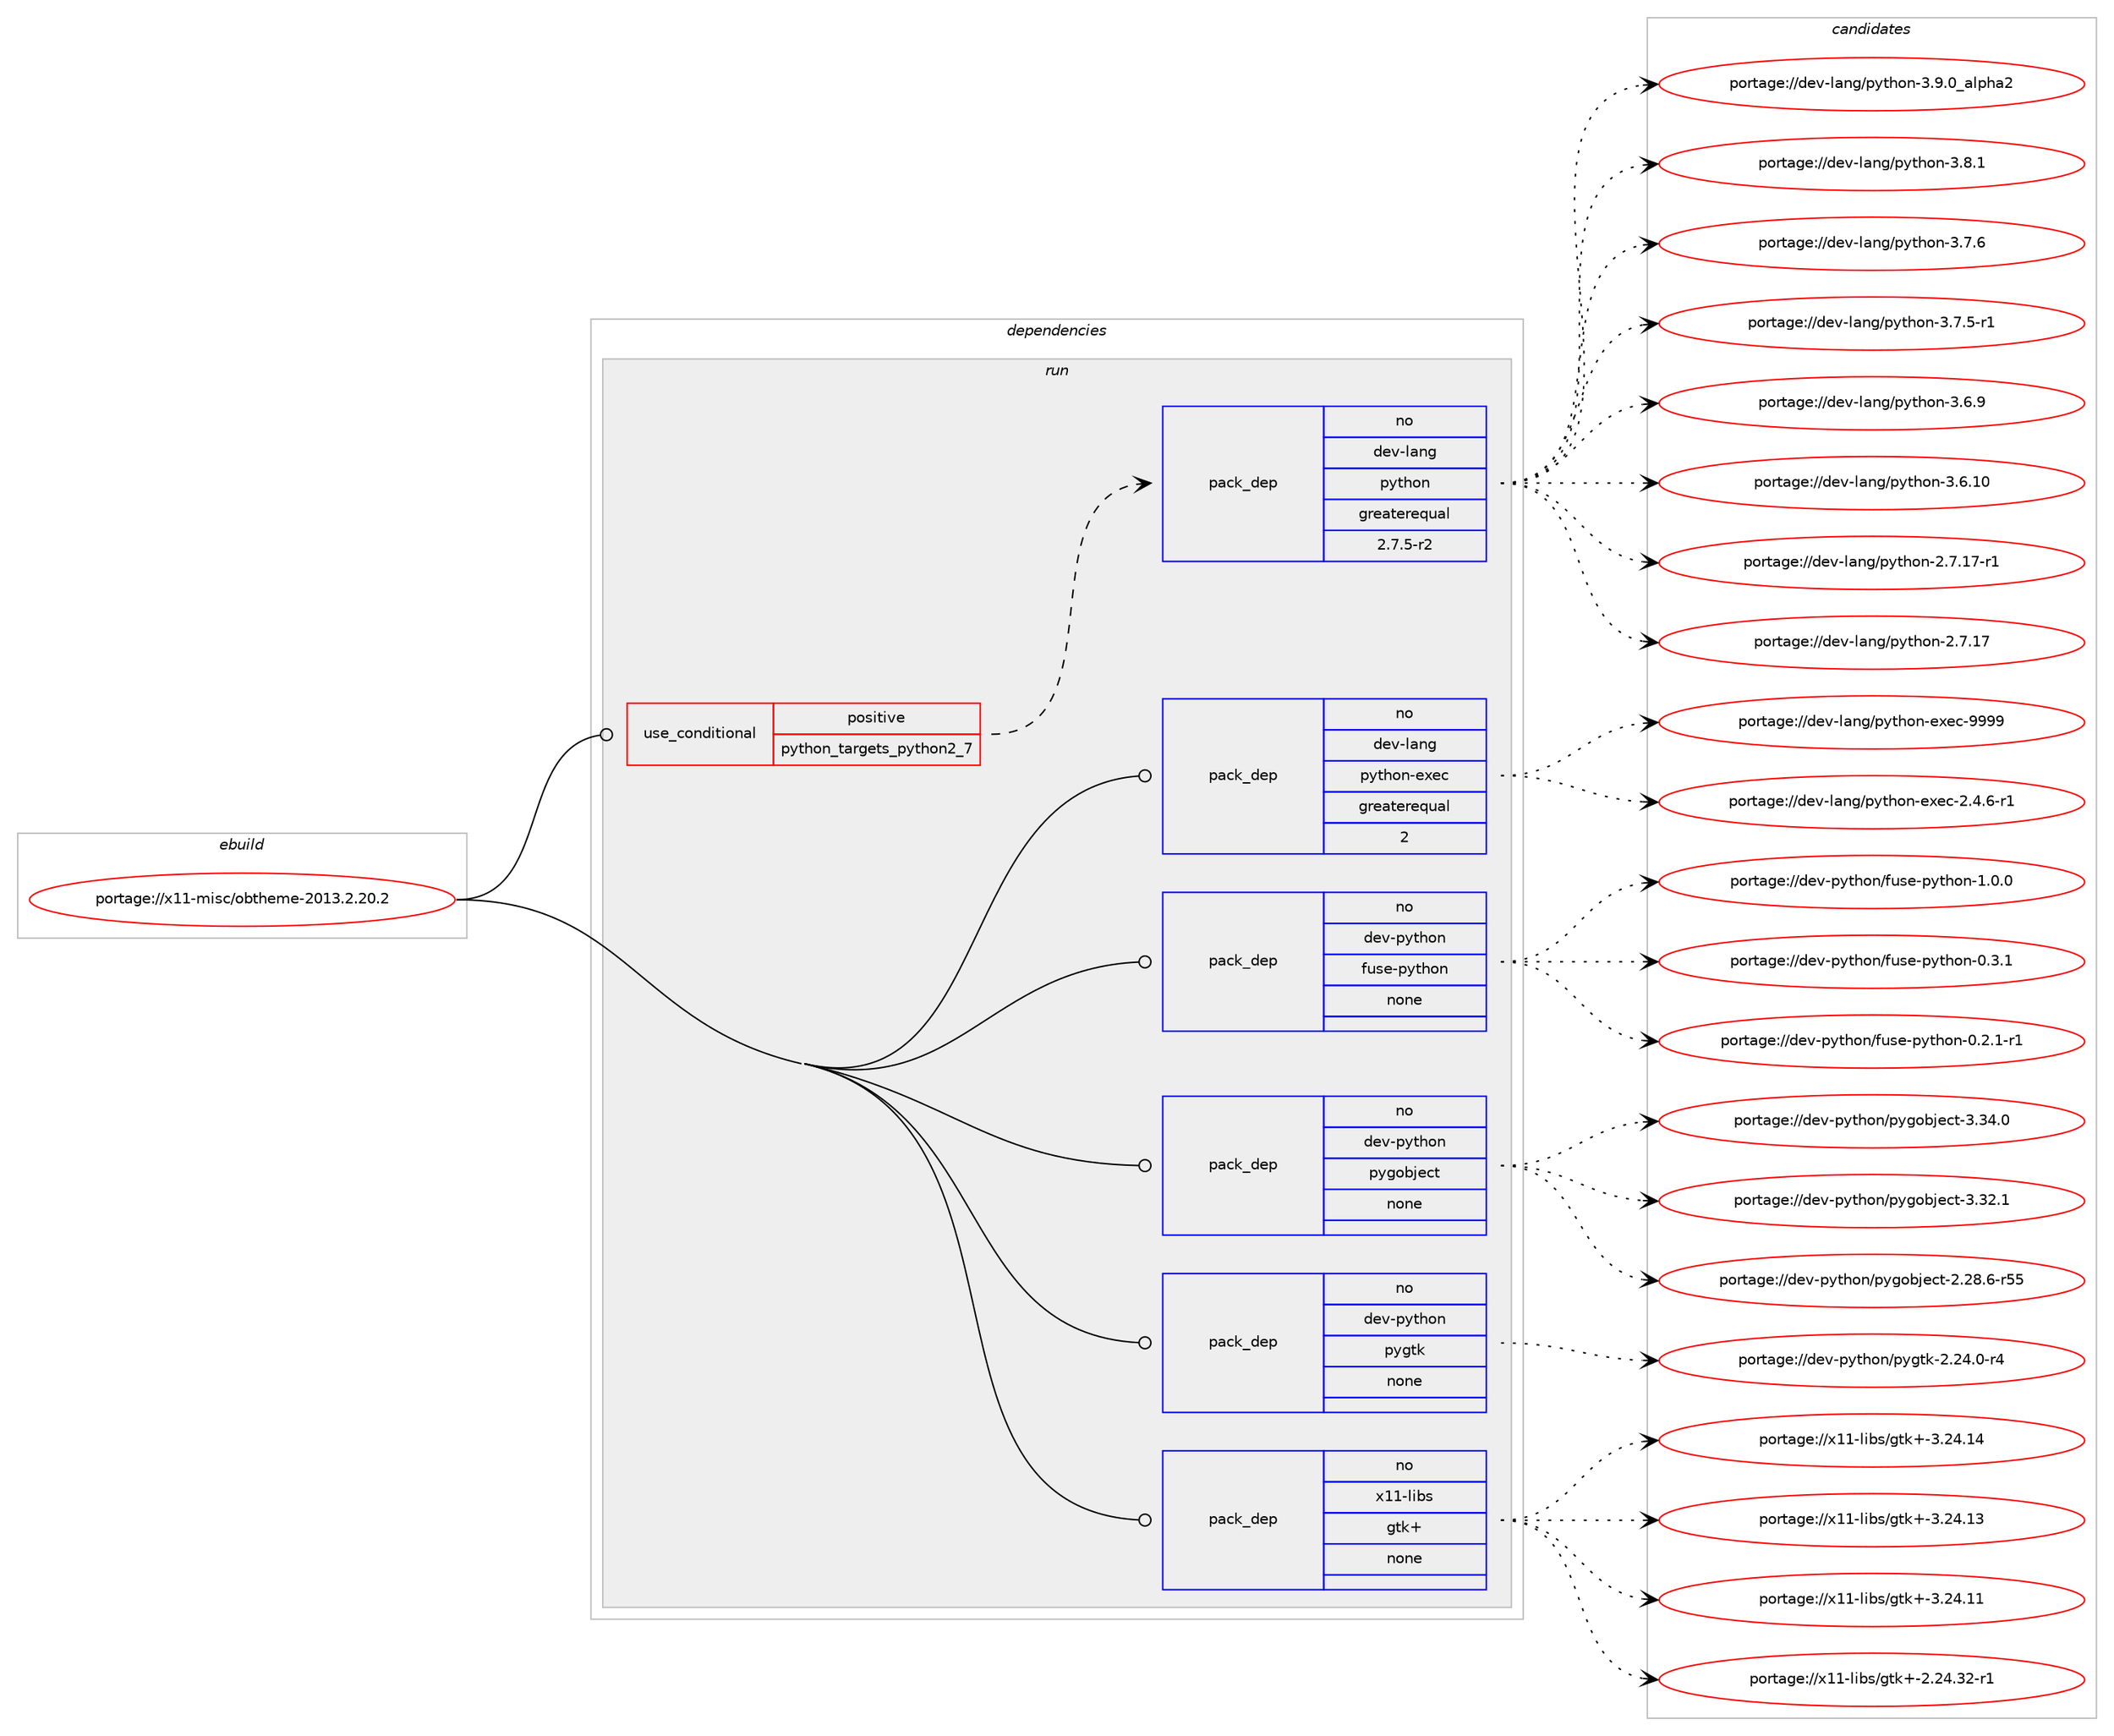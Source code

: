 digraph prolog {

# *************
# Graph options
# *************

newrank=true;
concentrate=true;
compound=true;
graph [rankdir=LR,fontname=Helvetica,fontsize=10,ranksep=1.5];#, ranksep=2.5, nodesep=0.2];
edge  [arrowhead=vee];
node  [fontname=Helvetica,fontsize=10];

# **********
# The ebuild
# **********

subgraph cluster_leftcol {
color=gray;
rank=same;
label=<<i>ebuild</i>>;
id [label="portage://x11-misc/obtheme-2013.2.20.2", color=red, width=4, href="../x11-misc/obtheme-2013.2.20.2.svg"];
}

# ****************
# The dependencies
# ****************

subgraph cluster_midcol {
color=gray;
label=<<i>dependencies</i>>;
subgraph cluster_compile {
fillcolor="#eeeeee";
style=filled;
label=<<i>compile</i>>;
}
subgraph cluster_compileandrun {
fillcolor="#eeeeee";
style=filled;
label=<<i>compile and run</i>>;
}
subgraph cluster_run {
fillcolor="#eeeeee";
style=filled;
label=<<i>run</i>>;
subgraph cond1245 {
dependency9923 [label=<<TABLE BORDER="0" CELLBORDER="1" CELLSPACING="0" CELLPADDING="4"><TR><TD ROWSPAN="3" CELLPADDING="10">use_conditional</TD></TR><TR><TD>positive</TD></TR><TR><TD>python_targets_python2_7</TD></TR></TABLE>>, shape=none, color=red];
subgraph pack8516 {
dependency9924 [label=<<TABLE BORDER="0" CELLBORDER="1" CELLSPACING="0" CELLPADDING="4" WIDTH="220"><TR><TD ROWSPAN="6" CELLPADDING="30">pack_dep</TD></TR><TR><TD WIDTH="110">no</TD></TR><TR><TD>dev-lang</TD></TR><TR><TD>python</TD></TR><TR><TD>greaterequal</TD></TR><TR><TD>2.7.5-r2</TD></TR></TABLE>>, shape=none, color=blue];
}
dependency9923:e -> dependency9924:w [weight=20,style="dashed",arrowhead="vee"];
}
id:e -> dependency9923:w [weight=20,style="solid",arrowhead="odot"];
subgraph pack8517 {
dependency9925 [label=<<TABLE BORDER="0" CELLBORDER="1" CELLSPACING="0" CELLPADDING="4" WIDTH="220"><TR><TD ROWSPAN="6" CELLPADDING="30">pack_dep</TD></TR><TR><TD WIDTH="110">no</TD></TR><TR><TD>dev-lang</TD></TR><TR><TD>python-exec</TD></TR><TR><TD>greaterequal</TD></TR><TR><TD>2</TD></TR></TABLE>>, shape=none, color=blue];
}
id:e -> dependency9925:w [weight=20,style="solid",arrowhead="odot"];
subgraph pack8518 {
dependency9926 [label=<<TABLE BORDER="0" CELLBORDER="1" CELLSPACING="0" CELLPADDING="4" WIDTH="220"><TR><TD ROWSPAN="6" CELLPADDING="30">pack_dep</TD></TR><TR><TD WIDTH="110">no</TD></TR><TR><TD>dev-python</TD></TR><TR><TD>fuse-python</TD></TR><TR><TD>none</TD></TR><TR><TD></TD></TR></TABLE>>, shape=none, color=blue];
}
id:e -> dependency9926:w [weight=20,style="solid",arrowhead="odot"];
subgraph pack8519 {
dependency9927 [label=<<TABLE BORDER="0" CELLBORDER="1" CELLSPACING="0" CELLPADDING="4" WIDTH="220"><TR><TD ROWSPAN="6" CELLPADDING="30">pack_dep</TD></TR><TR><TD WIDTH="110">no</TD></TR><TR><TD>dev-python</TD></TR><TR><TD>pygobject</TD></TR><TR><TD>none</TD></TR><TR><TD></TD></TR></TABLE>>, shape=none, color=blue];
}
id:e -> dependency9927:w [weight=20,style="solid",arrowhead="odot"];
subgraph pack8520 {
dependency9928 [label=<<TABLE BORDER="0" CELLBORDER="1" CELLSPACING="0" CELLPADDING="4" WIDTH="220"><TR><TD ROWSPAN="6" CELLPADDING="30">pack_dep</TD></TR><TR><TD WIDTH="110">no</TD></TR><TR><TD>dev-python</TD></TR><TR><TD>pygtk</TD></TR><TR><TD>none</TD></TR><TR><TD></TD></TR></TABLE>>, shape=none, color=blue];
}
id:e -> dependency9928:w [weight=20,style="solid",arrowhead="odot"];
subgraph pack8521 {
dependency9929 [label=<<TABLE BORDER="0" CELLBORDER="1" CELLSPACING="0" CELLPADDING="4" WIDTH="220"><TR><TD ROWSPAN="6" CELLPADDING="30">pack_dep</TD></TR><TR><TD WIDTH="110">no</TD></TR><TR><TD>x11-libs</TD></TR><TR><TD>gtk+</TD></TR><TR><TD>none</TD></TR><TR><TD></TD></TR></TABLE>>, shape=none, color=blue];
}
id:e -> dependency9929:w [weight=20,style="solid",arrowhead="odot"];
}
}

# **************
# The candidates
# **************

subgraph cluster_choices {
rank=same;
color=gray;
label=<<i>candidates</i>>;

subgraph choice8516 {
color=black;
nodesep=1;
choice10010111845108971101034711212111610411111045514657464895971081121049750 [label="portage://dev-lang/python-3.9.0_alpha2", color=red, width=4,href="../dev-lang/python-3.9.0_alpha2.svg"];
choice100101118451089711010347112121116104111110455146564649 [label="portage://dev-lang/python-3.8.1", color=red, width=4,href="../dev-lang/python-3.8.1.svg"];
choice100101118451089711010347112121116104111110455146554654 [label="portage://dev-lang/python-3.7.6", color=red, width=4,href="../dev-lang/python-3.7.6.svg"];
choice1001011184510897110103471121211161041111104551465546534511449 [label="portage://dev-lang/python-3.7.5-r1", color=red, width=4,href="../dev-lang/python-3.7.5-r1.svg"];
choice100101118451089711010347112121116104111110455146544657 [label="portage://dev-lang/python-3.6.9", color=red, width=4,href="../dev-lang/python-3.6.9.svg"];
choice10010111845108971101034711212111610411111045514654464948 [label="portage://dev-lang/python-3.6.10", color=red, width=4,href="../dev-lang/python-3.6.10.svg"];
choice100101118451089711010347112121116104111110455046554649554511449 [label="portage://dev-lang/python-2.7.17-r1", color=red, width=4,href="../dev-lang/python-2.7.17-r1.svg"];
choice10010111845108971101034711212111610411111045504655464955 [label="portage://dev-lang/python-2.7.17", color=red, width=4,href="../dev-lang/python-2.7.17.svg"];
dependency9924:e -> choice10010111845108971101034711212111610411111045514657464895971081121049750:w [style=dotted,weight="100"];
dependency9924:e -> choice100101118451089711010347112121116104111110455146564649:w [style=dotted,weight="100"];
dependency9924:e -> choice100101118451089711010347112121116104111110455146554654:w [style=dotted,weight="100"];
dependency9924:e -> choice1001011184510897110103471121211161041111104551465546534511449:w [style=dotted,weight="100"];
dependency9924:e -> choice100101118451089711010347112121116104111110455146544657:w [style=dotted,weight="100"];
dependency9924:e -> choice10010111845108971101034711212111610411111045514654464948:w [style=dotted,weight="100"];
dependency9924:e -> choice100101118451089711010347112121116104111110455046554649554511449:w [style=dotted,weight="100"];
dependency9924:e -> choice10010111845108971101034711212111610411111045504655464955:w [style=dotted,weight="100"];
}
subgraph choice8517 {
color=black;
nodesep=1;
choice10010111845108971101034711212111610411111045101120101994557575757 [label="portage://dev-lang/python-exec-9999", color=red, width=4,href="../dev-lang/python-exec-9999.svg"];
choice10010111845108971101034711212111610411111045101120101994550465246544511449 [label="portage://dev-lang/python-exec-2.4.6-r1", color=red, width=4,href="../dev-lang/python-exec-2.4.6-r1.svg"];
dependency9925:e -> choice10010111845108971101034711212111610411111045101120101994557575757:w [style=dotted,weight="100"];
dependency9925:e -> choice10010111845108971101034711212111610411111045101120101994550465246544511449:w [style=dotted,weight="100"];
}
subgraph choice8518 {
color=black;
nodesep=1;
choice100101118451121211161041111104710211711510145112121116104111110454946484648 [label="portage://dev-python/fuse-python-1.0.0", color=red, width=4,href="../dev-python/fuse-python-1.0.0.svg"];
choice100101118451121211161041111104710211711510145112121116104111110454846514649 [label="portage://dev-python/fuse-python-0.3.1", color=red, width=4,href="../dev-python/fuse-python-0.3.1.svg"];
choice1001011184511212111610411111047102117115101451121211161041111104548465046494511449 [label="portage://dev-python/fuse-python-0.2.1-r1", color=red, width=4,href="../dev-python/fuse-python-0.2.1-r1.svg"];
dependency9926:e -> choice100101118451121211161041111104710211711510145112121116104111110454946484648:w [style=dotted,weight="100"];
dependency9926:e -> choice100101118451121211161041111104710211711510145112121116104111110454846514649:w [style=dotted,weight="100"];
dependency9926:e -> choice1001011184511212111610411111047102117115101451121211161041111104548465046494511449:w [style=dotted,weight="100"];
}
subgraph choice8519 {
color=black;
nodesep=1;
choice1001011184511212111610411111047112121103111981061019911645514651524648 [label="portage://dev-python/pygobject-3.34.0", color=red, width=4,href="../dev-python/pygobject-3.34.0.svg"];
choice1001011184511212111610411111047112121103111981061019911645514651504649 [label="portage://dev-python/pygobject-3.32.1", color=red, width=4,href="../dev-python/pygobject-3.32.1.svg"];
choice1001011184511212111610411111047112121103111981061019911645504650564654451145353 [label="portage://dev-python/pygobject-2.28.6-r55", color=red, width=4,href="../dev-python/pygobject-2.28.6-r55.svg"];
dependency9927:e -> choice1001011184511212111610411111047112121103111981061019911645514651524648:w [style=dotted,weight="100"];
dependency9927:e -> choice1001011184511212111610411111047112121103111981061019911645514651504649:w [style=dotted,weight="100"];
dependency9927:e -> choice1001011184511212111610411111047112121103111981061019911645504650564654451145353:w [style=dotted,weight="100"];
}
subgraph choice8520 {
color=black;
nodesep=1;
choice1001011184511212111610411111047112121103116107455046505246484511452 [label="portage://dev-python/pygtk-2.24.0-r4", color=red, width=4,href="../dev-python/pygtk-2.24.0-r4.svg"];
dependency9928:e -> choice1001011184511212111610411111047112121103116107455046505246484511452:w [style=dotted,weight="100"];
}
subgraph choice8521 {
color=black;
nodesep=1;
choice1204949451081059811547103116107434551465052464952 [label="portage://x11-libs/gtk+-3.24.14", color=red, width=4,href="../x11-libs/gtk+-3.24.14.svg"];
choice1204949451081059811547103116107434551465052464951 [label="portage://x11-libs/gtk+-3.24.13", color=red, width=4,href="../x11-libs/gtk+-3.24.13.svg"];
choice1204949451081059811547103116107434551465052464949 [label="portage://x11-libs/gtk+-3.24.11", color=red, width=4,href="../x11-libs/gtk+-3.24.11.svg"];
choice12049494510810598115471031161074345504650524651504511449 [label="portage://x11-libs/gtk+-2.24.32-r1", color=red, width=4,href="../x11-libs/gtk+-2.24.32-r1.svg"];
dependency9929:e -> choice1204949451081059811547103116107434551465052464952:w [style=dotted,weight="100"];
dependency9929:e -> choice1204949451081059811547103116107434551465052464951:w [style=dotted,weight="100"];
dependency9929:e -> choice1204949451081059811547103116107434551465052464949:w [style=dotted,weight="100"];
dependency9929:e -> choice12049494510810598115471031161074345504650524651504511449:w [style=dotted,weight="100"];
}
}

}
